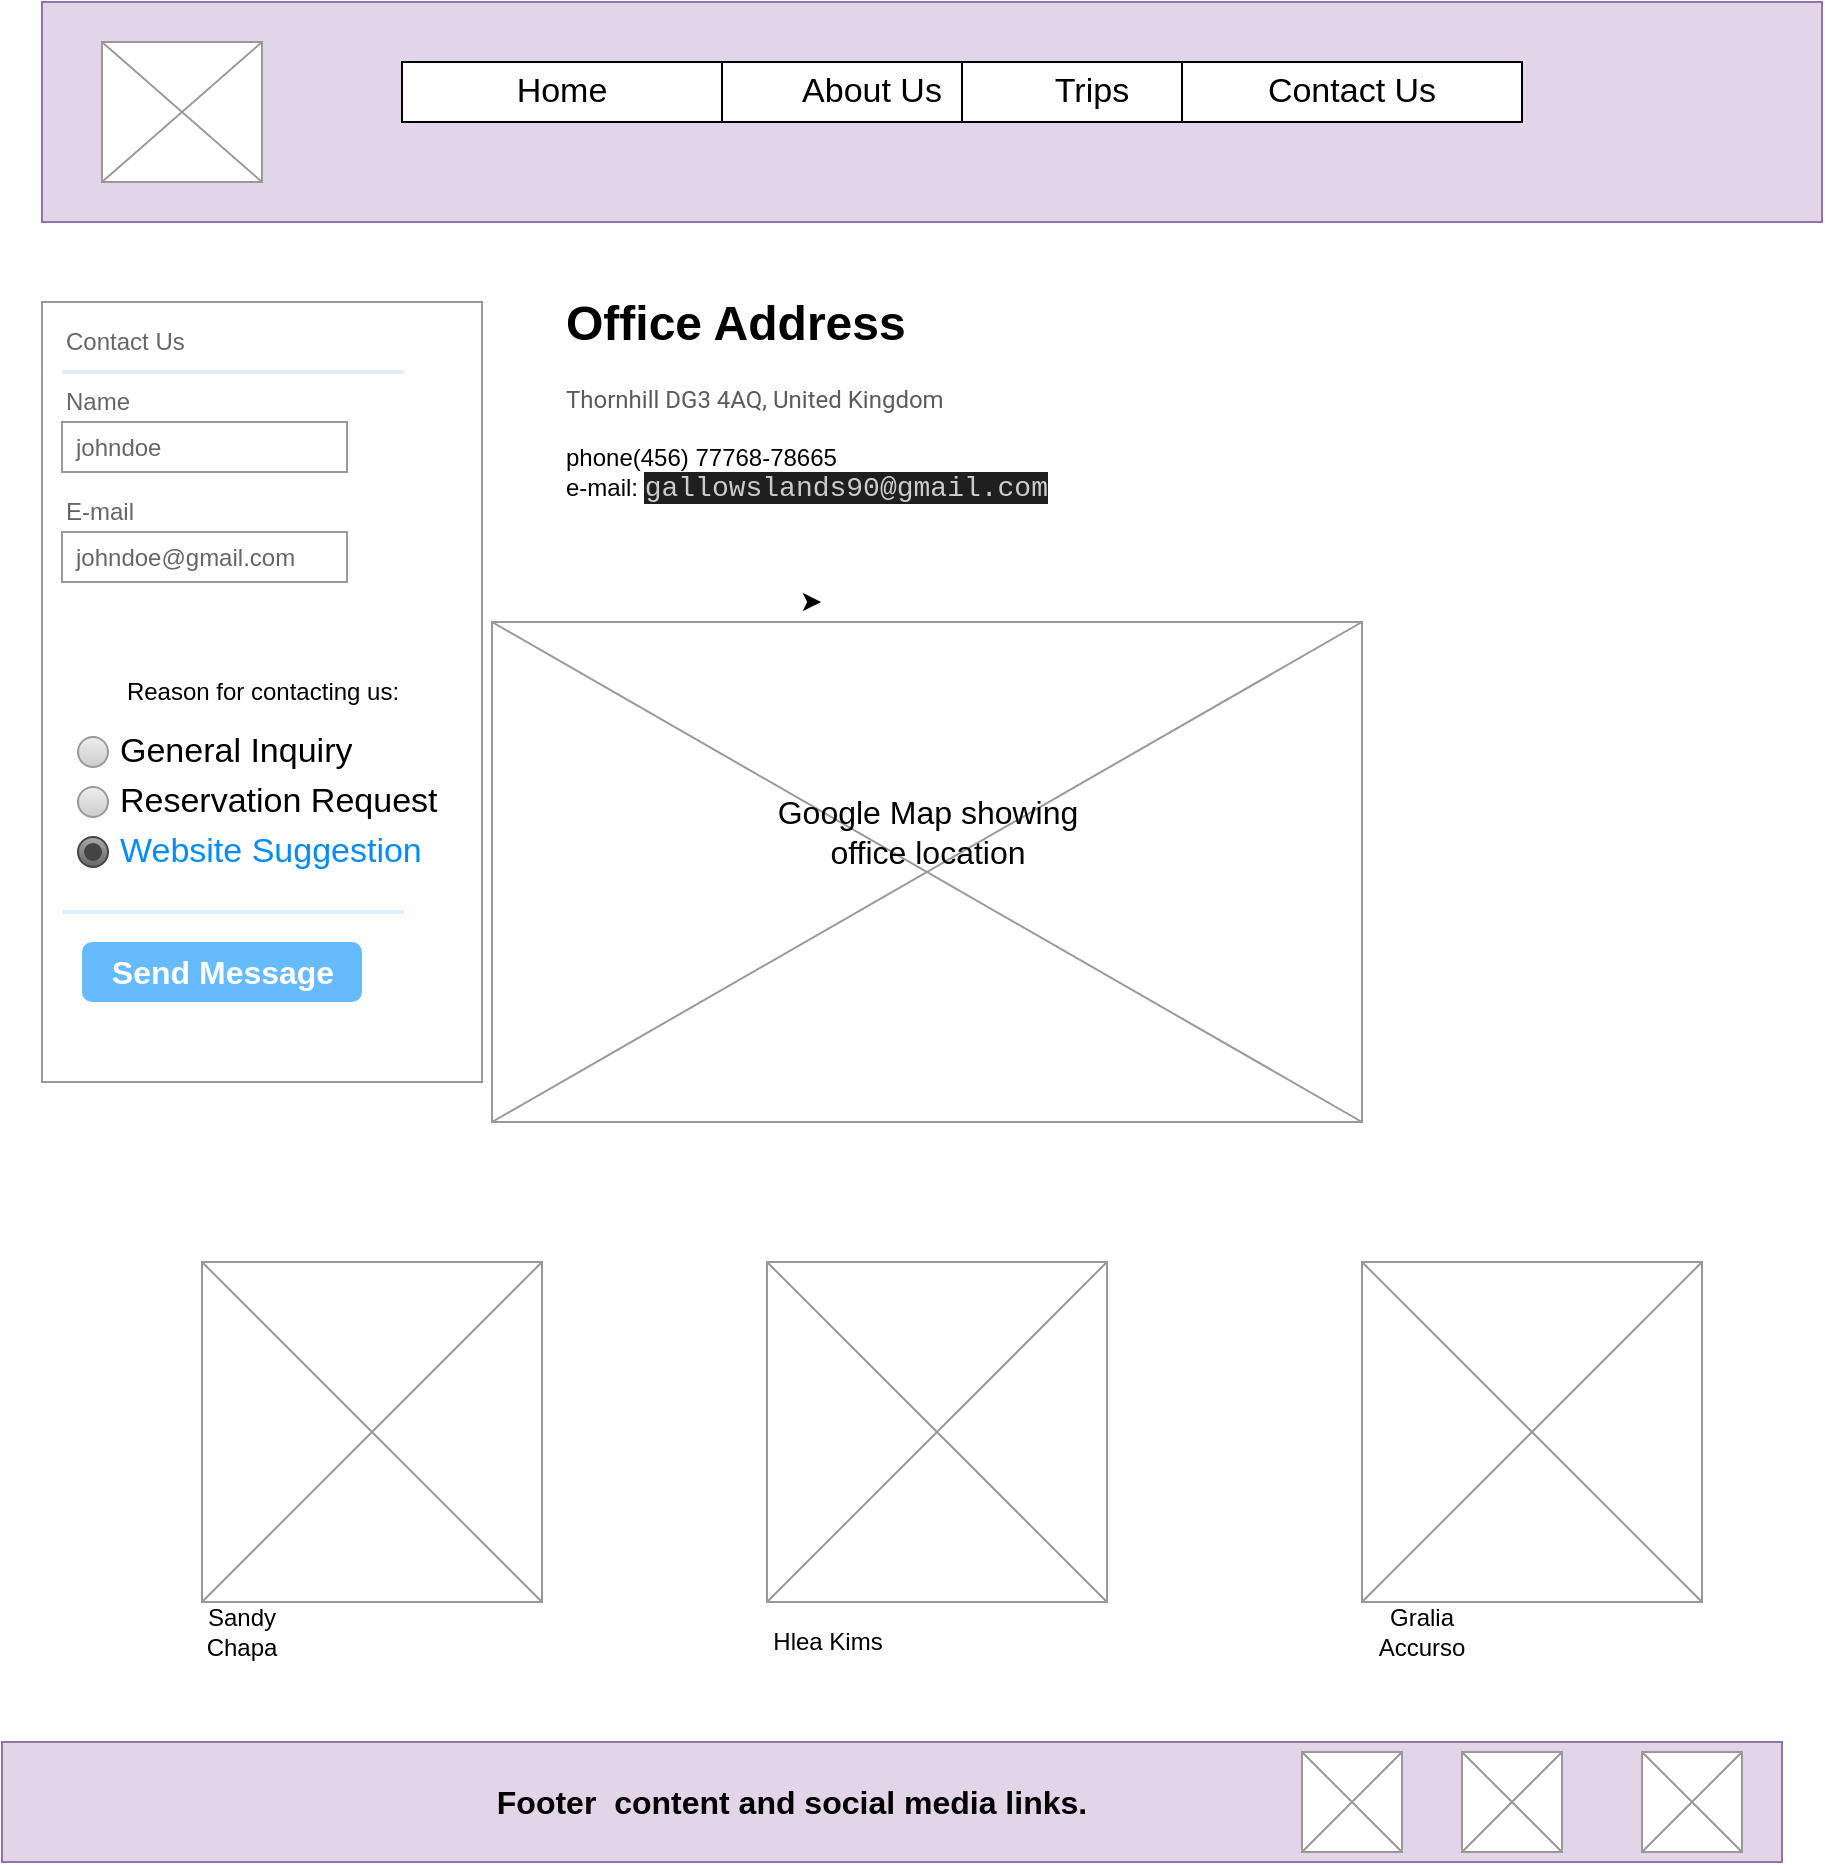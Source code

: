 <mxfile version="26.0.11">
  <diagram name="Page-1" id="TBM6BauOUoF67oCryz6n">
    <mxGraphModel dx="934" dy="534" grid="1" gridSize="10" guides="1" tooltips="1" connect="1" arrows="1" fold="1" page="1" pageScale="1" pageWidth="850" pageHeight="1100" math="0" shadow="0">
      <root>
        <mxCell id="0" />
        <mxCell id="1" parent="0" />
        <mxCell id="jupJbazPH-dY56ziawNe-7" value="" style="rounded=0;whiteSpace=wrap;html=1;fillColor=#e1d5e7;strokeColor=#9673a6;" vertex="1" parent="1">
          <mxGeometry x="20" y="10" width="890" height="110" as="geometry" />
        </mxCell>
        <mxCell id="jupJbazPH-dY56ziawNe-9" value="" style="verticalLabelPosition=bottom;shadow=0;dashed=0;align=center;html=1;verticalAlign=top;strokeWidth=1;shape=mxgraph.mockup.graphics.simpleIcon;strokeColor=#999999;" vertex="1" parent="1">
          <mxGeometry x="50" y="30" width="80" height="70" as="geometry" />
        </mxCell>
        <mxCell id="jupJbazPH-dY56ziawNe-11" value="Home" style="text;strokeColor=inherit;align=center;verticalAlign=middle;spacingLeft=10;spacingRight=10;overflow=hidden;points=[[0,0.5],[1,0.5]];portConstraint=eastwest;rotatable=0;whiteSpace=wrap;html=1;fillColor=inherit;fontColor=inherit;fontSize=17;" vertex="1" parent="1">
          <mxGeometry x="200" y="40" width="160" height="30" as="geometry" />
        </mxCell>
        <mxCell id="jupJbazPH-dY56ziawNe-21" value="About Us" style="text;strokeColor=inherit;align=center;verticalAlign=middle;spacingLeft=10;spacingRight=10;overflow=hidden;points=[[0,0.5],[1,0.5]];portConstraint=eastwest;rotatable=0;whiteSpace=wrap;html=1;fillColor=inherit;fontColor=inherit;fontSize=17;" vertex="1" parent="1">
          <mxGeometry x="360" y="40" width="150" height="30" as="geometry" />
        </mxCell>
        <mxCell id="jupJbazPH-dY56ziawNe-23" value="Trips" style="text;strokeColor=inherit;align=center;verticalAlign=middle;spacingLeft=10;spacingRight=10;overflow=hidden;points=[[0,0.5],[1,0.5]];portConstraint=eastwest;rotatable=0;whiteSpace=wrap;html=1;fillColor=inherit;fontColor=inherit;fontSize=17;" vertex="1" parent="1">
          <mxGeometry x="480" y="40" width="130" height="30" as="geometry" />
        </mxCell>
        <mxCell id="jupJbazPH-dY56ziawNe-24" value="Contact Us" style="text;strokeColor=inherit;align=center;verticalAlign=middle;spacingLeft=10;spacingRight=10;overflow=hidden;points=[[0,0.5],[1,0.5]];portConstraint=eastwest;rotatable=0;whiteSpace=wrap;html=1;fillColor=inherit;fontColor=inherit;fontSize=17;" vertex="1" parent="1">
          <mxGeometry x="590" y="40" width="170" height="30" as="geometry" />
        </mxCell>
        <mxCell id="jupJbazPH-dY56ziawNe-34" value="" style="rounded=0;whiteSpace=wrap;html=1;fillColor=#e1d5e7;strokeColor=#9673a6;" vertex="1" parent="1">
          <mxGeometry y="880" width="890" height="60" as="geometry" />
        </mxCell>
        <mxCell id="jupJbazPH-dY56ziawNe-37" value="" style="verticalLabelPosition=bottom;shadow=0;dashed=0;align=center;html=1;verticalAlign=top;strokeWidth=1;shape=mxgraph.mockup.graphics.simpleIcon;strokeColor=#999999;" vertex="1" parent="1">
          <mxGeometry x="650" y="885" width="50" height="50" as="geometry" />
        </mxCell>
        <mxCell id="jupJbazPH-dY56ziawNe-39" value="" style="verticalLabelPosition=bottom;shadow=0;dashed=0;align=center;html=1;verticalAlign=top;strokeWidth=1;shape=mxgraph.mockup.graphics.simpleIcon;strokeColor=#999999;" vertex="1" parent="1">
          <mxGeometry x="730" y="885" width="50" height="50" as="geometry" />
        </mxCell>
        <mxCell id="jupJbazPH-dY56ziawNe-40" value="" style="verticalLabelPosition=bottom;shadow=0;dashed=0;align=center;html=1;verticalAlign=top;strokeWidth=1;shape=mxgraph.mockup.graphics.simpleIcon;strokeColor=#999999;" vertex="1" parent="1">
          <mxGeometry x="820" y="885" width="50" height="50" as="geometry" />
        </mxCell>
        <mxCell id="jupJbazPH-dY56ziawNe-44" value="Footer&amp;nbsp; content and social media links." style="text;html=1;align=center;verticalAlign=middle;whiteSpace=wrap;rounded=0;fontStyle=1;fontSize=16;" vertex="1" parent="1">
          <mxGeometry x="220" y="895" width="350" height="30" as="geometry" />
        </mxCell>
        <mxCell id="jupJbazPH-dY56ziawNe-69" value="Reason for contacting us:" style="strokeWidth=1;shadow=0;dashed=0;align=center;html=1;shape=mxgraph.mockup.forms.rrect;rSize=0;strokeColor=#999999;fillColor=#ffffff;" vertex="1" parent="1">
          <mxGeometry x="20" y="160" width="220" height="390" as="geometry" />
        </mxCell>
        <mxCell id="jupJbazPH-dY56ziawNe-70" value="Contact Us" style="strokeWidth=1;shadow=0;dashed=0;align=center;html=1;shape=mxgraph.mockup.forms.anchor;fontSize=12;fontColor=#666666;align=left;resizeWidth=1;spacingLeft=0;" vertex="1" parent="jupJbazPH-dY56ziawNe-69">
          <mxGeometry width="95" height="20" relative="1" as="geometry">
            <mxPoint x="10" y="10" as="offset" />
          </mxGeometry>
        </mxCell>
        <mxCell id="jupJbazPH-dY56ziawNe-71" value="" style="shape=line;strokeColor=#ddeeff;strokeWidth=2;html=1;resizeWidth=1;" vertex="1" parent="jupJbazPH-dY56ziawNe-69">
          <mxGeometry width="171" height="10" relative="1" as="geometry">
            <mxPoint x="10" y="30" as="offset" />
          </mxGeometry>
        </mxCell>
        <mxCell id="jupJbazPH-dY56ziawNe-72" value="Name" style="strokeWidth=1;shadow=0;dashed=0;align=center;html=1;shape=mxgraph.mockup.forms.anchor;fontSize=12;fontColor=#666666;align=left;resizeWidth=1;spacingLeft=0;" vertex="1" parent="jupJbazPH-dY56ziawNe-69">
          <mxGeometry width="95" height="20" relative="1" as="geometry">
            <mxPoint x="10" y="40" as="offset" />
          </mxGeometry>
        </mxCell>
        <mxCell id="jupJbazPH-dY56ziawNe-73" value="johndoe" style="strokeWidth=1;shadow=0;dashed=0;align=center;html=1;shape=mxgraph.mockup.forms.rrect;rSize=0;strokeColor=#999999;fontColor=#666666;align=left;spacingLeft=5;resizeWidth=1;" vertex="1" parent="jupJbazPH-dY56ziawNe-69">
          <mxGeometry width="142.5" height="25" relative="1" as="geometry">
            <mxPoint x="10" y="60" as="offset" />
          </mxGeometry>
        </mxCell>
        <mxCell id="jupJbazPH-dY56ziawNe-74" value="E-mail" style="strokeWidth=1;shadow=0;dashed=0;align=center;html=1;shape=mxgraph.mockup.forms.anchor;fontSize=12;fontColor=#666666;align=left;resizeWidth=1;spacingLeft=0;" vertex="1" parent="jupJbazPH-dY56ziawNe-69">
          <mxGeometry width="95" height="20" relative="1" as="geometry">
            <mxPoint x="10" y="95" as="offset" />
          </mxGeometry>
        </mxCell>
        <mxCell id="jupJbazPH-dY56ziawNe-75" value="johndoe@gmail.com" style="strokeWidth=1;shadow=0;dashed=0;align=center;html=1;shape=mxgraph.mockup.forms.rrect;rSize=0;strokeColor=#999999;fontColor=#666666;align=left;spacingLeft=5;resizeWidth=1;" vertex="1" parent="jupJbazPH-dY56ziawNe-69">
          <mxGeometry width="142.5" height="25" relative="1" as="geometry">
            <mxPoint x="10" y="115" as="offset" />
          </mxGeometry>
        </mxCell>
        <mxCell id="jupJbazPH-dY56ziawNe-77" value="" style="strokeWidth=1;shadow=0;dashed=0;align=center;html=1;shape=mxgraph.mockup.forms.anchor;fontSize=12;fontColor=#9999ff;align=left;spacingLeft=0;fontStyle=4;resizeWidth=1;" vertex="1" parent="jupJbazPH-dY56ziawNe-69">
          <mxGeometry y="1" width="142.5" height="20" relative="1" as="geometry">
            <mxPoint x="10" y="-110" as="offset" />
          </mxGeometry>
        </mxCell>
        <mxCell id="jupJbazPH-dY56ziawNe-78" value="" style="shape=line;strokeColor=#ddeeff;strokeWidth=2;html=1;resizeWidth=1;" vertex="1" parent="jupJbazPH-dY56ziawNe-69">
          <mxGeometry y="1" width="171" height="10" relative="1" as="geometry">
            <mxPoint x="10" y="-90" as="offset" />
          </mxGeometry>
        </mxCell>
        <mxCell id="jupJbazPH-dY56ziawNe-79" value="" style="strokeWidth=1;shadow=0;dashed=0;align=center;html=1;shape=mxgraph.mockup.forms.anchor;fontSize=12;fontColor=#666666;align=left;spacingLeft=0;resizeWidth=1;" vertex="1" parent="jupJbazPH-dY56ziawNe-69">
          <mxGeometry y="1" width="142.5" height="20" relative="1" as="geometry">
            <mxPoint x="10" y="-70" as="offset" />
          </mxGeometry>
        </mxCell>
        <mxCell id="jupJbazPH-dY56ziawNe-80" value="Send Message" style="strokeWidth=1;shadow=0;dashed=0;align=center;html=1;shape=mxgraph.mockup.forms.rrect;rSize=5;strokeColor=none;fontColor=#ffffff;fillColor=#66bbff;fontSize=16;fontStyle=1;" vertex="1" parent="jupJbazPH-dY56ziawNe-69">
          <mxGeometry y="1" width="140" height="30" relative="1" as="geometry">
            <mxPoint x="20" y="-70" as="offset" />
          </mxGeometry>
        </mxCell>
        <mxCell id="jupJbazPH-dY56ziawNe-106" value="Reservation Request" style="text;strokeColor=none;align=left;verticalAlign=middle;spacingLeft=27;spacingRight=10;overflow=hidden;points=[[0,0.5],[1,0.5]];portConstraint=eastwest;rotatable=0;whiteSpace=wrap;html=1;rSize=5;fillColor=none;fontColor=inherit;fontSize=17;" vertex="1" parent="jupJbazPH-dY56ziawNe-69">
          <mxGeometry x="10" y="210" width="210" height="80" as="geometry" />
        </mxCell>
        <mxCell id="jupJbazPH-dY56ziawNe-107" value="" style="shape=ellipse;resizable=0;fillColor=#EEEEEE;strokeColor=#999999;gradientColor=#cccccc;html=1;" vertex="1" parent="jupJbazPH-dY56ziawNe-106">
          <mxGeometry y="0.5" width="15" height="15" relative="1" as="geometry">
            <mxPoint x="8" y="-7.5" as="offset" />
          </mxGeometry>
        </mxCell>
        <mxCell id="jupJbazPH-dY56ziawNe-108" value="Website Suggestion" style="text;strokeColor=none;align=left;verticalAlign=middle;spacingLeft=27;spacingRight=10;overflow=hidden;points=[[0,0.5],[1,0.5]];portConstraint=eastwest;rotatable=0;whiteSpace=wrap;html=1;rSize=5;fillColor=none;fontColor=#008CFF;fontSize=17;" vertex="1" parent="jupJbazPH-dY56ziawNe-106">
          <mxGeometry y="50" width="210" height="30" as="geometry" />
        </mxCell>
        <mxCell id="jupJbazPH-dY56ziawNe-109" value="" style="shape=ellipse;resizable=0;fillColor=#AAAAAA;gradientColor=#666666;strokeColor=#444444;html=1;" vertex="1" parent="jupJbazPH-dY56ziawNe-108">
          <mxGeometry y="0.5" width="15" height="15" relative="1" as="geometry">
            <mxPoint x="8" y="-7.5" as="offset" />
          </mxGeometry>
        </mxCell>
        <mxCell id="jupJbazPH-dY56ziawNe-110" value="" style="shape=ellipse;resizable=0;fillColor=#444444;strokeColor=none;html=1;" vertex="1" parent="jupJbazPH-dY56ziawNe-109">
          <mxGeometry x="0.2" y="0.2" width="9" height="9" relative="1" as="geometry" />
        </mxCell>
        <mxCell id="jupJbazPH-dY56ziawNe-104" value="General Inquiry" style="text;strokeColor=none;align=left;verticalAlign=middle;spacingLeft=27;spacingRight=10;overflow=hidden;points=[[0,0.5],[1,0.5]];portConstraint=eastwest;rotatable=0;whiteSpace=wrap;html=1;fillColor=none;fontColor=inherit;fontSize=17;" vertex="1" parent="jupJbazPH-dY56ziawNe-69">
          <mxGeometry x="10" y="210" width="210" height="30" as="geometry" />
        </mxCell>
        <mxCell id="jupJbazPH-dY56ziawNe-105" value="" style="shape=ellipse;resizable=0;fillColor=#EEEEEE;strokeColor=#999999;gradientColor=#cccccc;html=1;" vertex="1" parent="jupJbazPH-dY56ziawNe-104">
          <mxGeometry y="0.5" width="15" height="15" relative="1" as="geometry">
            <mxPoint x="8" y="-7.5" as="offset" />
          </mxGeometry>
        </mxCell>
        <mxCell id="jupJbazPH-dY56ziawNe-119" value="" style="verticalLabelPosition=bottom;shadow=0;dashed=0;align=center;html=1;verticalAlign=top;strokeWidth=1;shape=mxgraph.mockup.graphics.simpleIcon;strokeColor=#999999;" vertex="1" parent="1">
          <mxGeometry x="245" y="320" width="435" height="250" as="geometry" />
        </mxCell>
        <mxCell id="jupJbazPH-dY56ziawNe-120" value="Google Map showing office location" style="text;html=1;align=center;verticalAlign=middle;whiteSpace=wrap;rounded=0;fontSize=16;" vertex="1" parent="1">
          <mxGeometry x="378.75" y="370" width="167.5" height="110" as="geometry" />
        </mxCell>
        <mxCell id="jupJbazPH-dY56ziawNe-131" style="edgeStyle=orthogonalEdgeStyle;rounded=0;orthogonalLoop=1;jettySize=auto;html=1;exitX=0.5;exitY=1;exitDx=0;exitDy=0;" edge="1" parent="1" source="jupJbazPH-dY56ziawNe-121">
          <mxGeometry relative="1" as="geometry">
            <mxPoint x="409.529" y="310" as="targetPoint" />
          </mxGeometry>
        </mxCell>
        <mxCell id="jupJbazPH-dY56ziawNe-121" value="&lt;h1 style=&quot;margin-top: 0px;&quot;&gt;Office Address&lt;/h1&gt;&lt;div&gt;&lt;span style=&quot;color: rgb(91, 91, 91); font-family: Roboto, Arial; background-color: rgb(255, 255, 255);&quot;&gt;Thornhill DG3 4AQ, United Kingdom&lt;/span&gt;&lt;/div&gt;&lt;div&gt;&lt;br&gt;&lt;/div&gt;&lt;div&gt;phone(456) 77768-78665&lt;/div&gt;&lt;div&gt;e-mail:&amp;nbsp;&lt;span style=&quot;background-color: rgb(31, 31, 31); color: rgb(204, 204, 204); font-family: Consolas, &amp;quot;Courier New&amp;quot;, monospace; font-size: 14px; white-space: pre;&quot;&gt;gallowslands90@gmail.com&lt;/span&gt;&lt;/div&gt;" style="text;html=1;whiteSpace=wrap;overflow=hidden;rounded=0;" vertex="1" parent="1">
          <mxGeometry x="280" y="150" width="250" height="160" as="geometry" />
        </mxCell>
        <mxCell id="jupJbazPH-dY56ziawNe-122" value="" style="verticalLabelPosition=bottom;shadow=0;dashed=0;align=center;html=1;verticalAlign=top;strokeWidth=1;shape=mxgraph.mockup.graphics.simpleIcon;strokeColor=#999999;flipV=1;container=0;" vertex="1" parent="1">
          <mxGeometry x="100" y="640" width="170" height="170" as="geometry">
            <mxRectangle x="100" y="640" width="50" height="40" as="alternateBounds" />
          </mxGeometry>
        </mxCell>
        <mxCell id="jupJbazPH-dY56ziawNe-123" value="" style="verticalLabelPosition=bottom;shadow=0;dashed=0;align=center;html=1;verticalAlign=top;strokeWidth=1;shape=mxgraph.mockup.graphics.simpleIcon;strokeColor=#999999;flipV=1;" vertex="1" parent="1">
          <mxGeometry x="382.5" y="640" width="170" height="170" as="geometry" />
        </mxCell>
        <mxCell id="jupJbazPH-dY56ziawNe-124" value="" style="verticalLabelPosition=bottom;shadow=0;dashed=0;align=center;html=1;verticalAlign=top;strokeWidth=1;shape=mxgraph.mockup.graphics.simpleIcon;strokeColor=#999999;flipV=0;" vertex="1" parent="1">
          <mxGeometry x="680" y="640" width="170" height="170" as="geometry" />
        </mxCell>
        <mxCell id="jupJbazPH-dY56ziawNe-125" value="Hlea Kims" style="text;html=1;align=center;verticalAlign=middle;whiteSpace=wrap;rounded=0;" vertex="1" parent="1">
          <mxGeometry x="382.5" y="820" width="60" height="20" as="geometry" />
        </mxCell>
        <mxCell id="jupJbazPH-dY56ziawNe-127" value="Gralia Accurso" style="text;html=1;align=center;verticalAlign=middle;whiteSpace=wrap;rounded=0;" vertex="1" parent="1">
          <mxGeometry x="680" y="810" width="60" height="30" as="geometry" />
        </mxCell>
        <mxCell id="jupJbazPH-dY56ziawNe-129" value="Sandy Chapa" style="text;html=1;align=center;verticalAlign=middle;whiteSpace=wrap;rounded=0;" vertex="1" parent="1">
          <mxGeometry x="90" y="810" width="60" height="30" as="geometry" />
        </mxCell>
      </root>
    </mxGraphModel>
  </diagram>
</mxfile>
